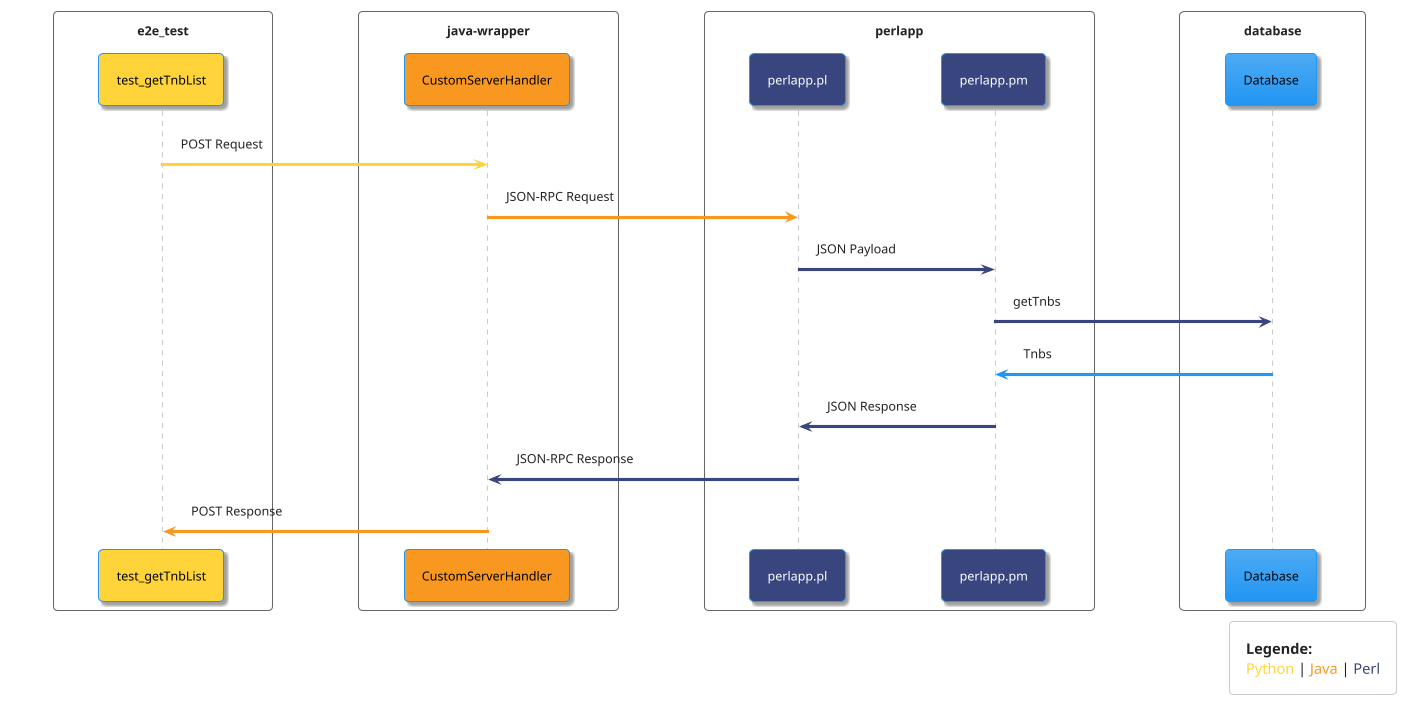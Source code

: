 @startuml
!theme materia
skinparam BoxFontStyle bold
skinparam BoxFontSize 40
skinparam BoxFontColor black

skinparam ParticipantFontColor black

box "e2e_test"
participant test_getTnbList #FFD43B
end box

box "java-wrapper"
participant CustomServerHandler #F89820
end box

box "perlapp"
skinparam ParticipantFontColor white
participant perlapp.pl #39457E
participant perlapp.pm #39457E
end box

box "database"
skinparam ParticipantFontColor black
participant Database
end box

test_getTnbList -[#FFD43B]> CustomServerHandler : POST Request
CustomServerHandler -[#F89820]> perlapp.pl : JSON-RPC Request
perlapp.pl -[#39457E]> perlapp.pm : JSON Payload
perlapp.pm -[#39457E]> Database : getTnbs
Database -> perlapp.pm : Tnbs
perlapp.pm -[#39457E]> perlapp.pl : JSON Response
perlapp.pl -[#39457E]> CustomServerHandler : JSON-RPC Response
CustomServerHandler -[#F89820]> test_getTnbList : POST Response


legend right
  <b>Legende:</b>
  <color:#FFD43B>Python</color> | <color:#F89820>Java</color> | <color:#39457E>Perl</color>
end legend

@enduml
